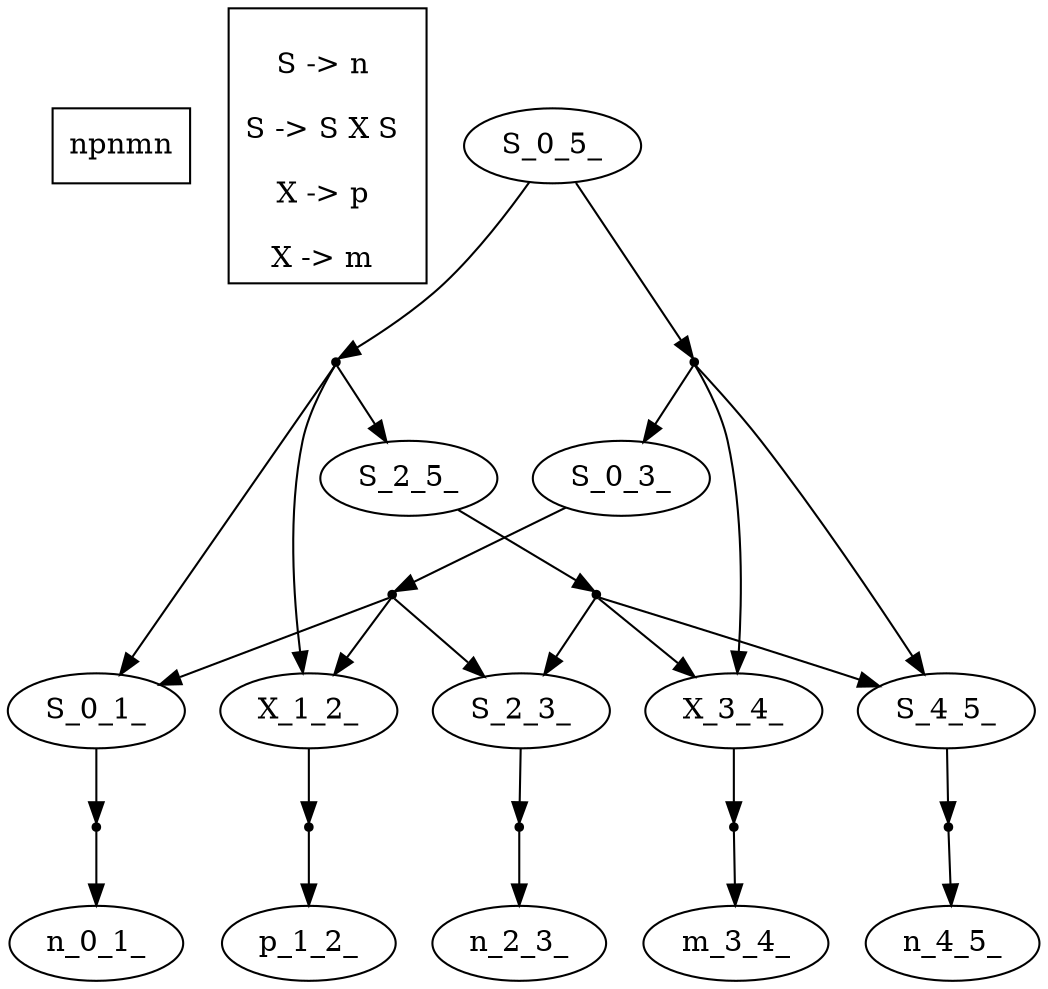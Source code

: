 digraph {
_input_[label ="npnmn", shape = rectangle]_grammar_[label ="
\lS -> n 
\lS -> S X S 
\lX -> p 
\lX -> m ", shape = rectangle]
node[ ordering ="out"];
graph[ overlap =false, splines = true];
194274193976524278[label="S_0_1_"];
15990246631671354252[shape = point,label="S_0_1_0"];
194274193976524278->15990246631671354252;
16690989941353816240[label="n_0_1_"];
15990246631671354252->16690989941353816240;
1792758747230661784[label="S_0_3_"];
18064953692394540690[shape = point,label="S_0_3_0"];
1792758747230661784->18064953692394540690;
194274193976524278[label="S_0_1_"];
18064953692394540690->194274193976524278;
17377323571317934771[label="X_1_2_"];
18064953692394540690->17377323571317934771;
13628264665456347369[label="S_2_3_"];
18064953692394540690->13628264665456347369;
8525734042697176661[label="S_0_5_"];
1731754937844311944[shape = point,label="S_0_5_0"];
8525734042697176661->1731754937844311944;
194274193976524278[label="S_0_1_"];
1731754937844311944->194274193976524278;
17377323571317934771[label="X_1_2_"];
1731754937844311944->17377323571317934771;
6816796669890671200[label="S_2_5_"];
1731754937844311944->6816796669890671200;
11002115275249744992[shape = point,label="S_0_5_1"];
8525734042697176661->11002115275249744992;
1792758747230661784[label="S_0_3_"];
11002115275249744992->1792758747230661784;
13232518351157593814[label="X_3_4_"];
11002115275249744992->13232518351157593814;
14986307636520816984[label="S_4_5_"];
11002115275249744992->14986307636520816984;
13628264665456347369[label="S_2_3_"];
10137717921132914190[shape = point,label="S_2_3_0"];
13628264665456347369->10137717921132914190;
4629906855960792234[label="n_2_3_"];
10137717921132914190->4629906855960792234;
6816796669890671200[label="S_2_5_"];
7459257122032352111[shape = point,label="S_2_5_0"];
6816796669890671200->7459257122032352111;
13628264665456347369[label="S_2_3_"];
7459257122032352111->13628264665456347369;
13232518351157593814[label="X_3_4_"];
7459257122032352111->13232518351157593814;
14986307636520816984[label="S_4_5_"];
7459257122032352111->14986307636520816984;
14986307636520816984[label="S_4_5_"];
3943751237943731064[shape = point,label="S_4_5_0"];
14986307636520816984->3943751237943731064;
11723698284052295731[label="n_4_5_"];
3943751237943731064->11723698284052295731;
17377323571317934771[label="X_1_2_"];
9024479424527010137[shape = point,label="X_1_2_0"];
17377323571317934771->9024479424527010137;
12000572981388630564[label="p_1_2_"];
9024479424527010137->12000572981388630564;
13232518351157593814[label="X_3_4_"];
7553487982371713556[shape = point,label="X_3_4_0"];
13232518351157593814->7553487982371713556;
8137893837436190839[label="m_3_4_"];
7553487982371713556->8137893837436190839;
}
